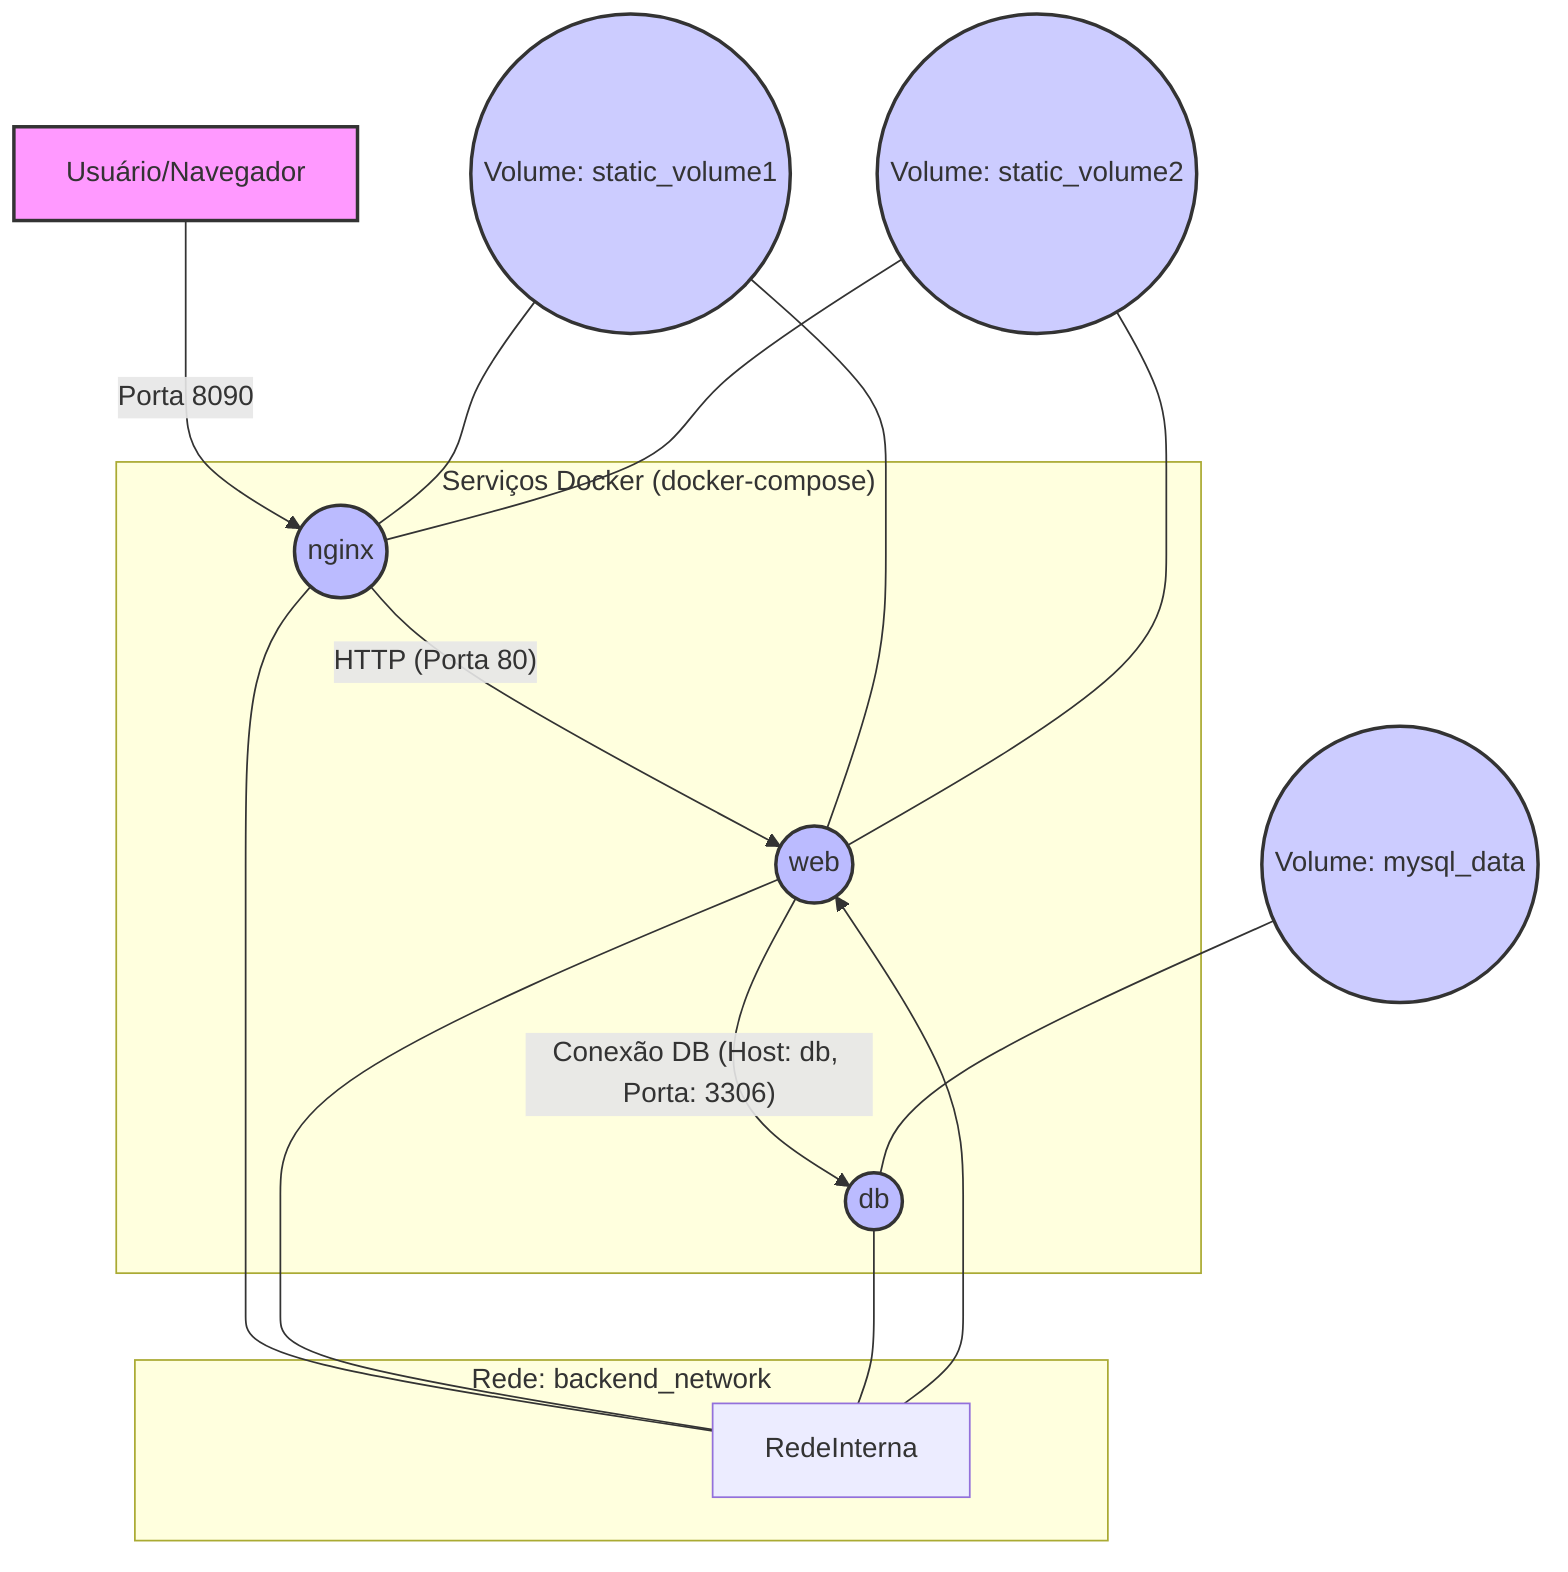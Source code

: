 graph TD
                A[Usuário/Navegador] -- Porta 8090 --> B((nginx));

                subgraph "Serviços Docker (docker-compose)"
                    B((nginx)) -- "HTTP (Porta 80)" --> C((web));
                    C((web)) -- "Conexão DB (Host: db, Porta: 3306)" --> D((db));
                end

                subgraph "Rede: backend_network"
                    B --- RedeInterna;
                    C --- RedeInterna;
                    D --- RedeInterna;
                end
                RedeInterna --> C;

                E((Volume: static_volume1)) --- B;
                E --- C;
                F((Volume: static_volume2)) --- B;
                F --- C;
                G((Volume: mysql_data)) --- D;

                style A fill:#f9f,stroke:#333,stroke-width:2px;
                style B fill:#bbf,stroke:#333,stroke-width:2px;
                style C fill:#bbf,stroke:#333,stroke-width:2px;
                style D fill:#bbf,stroke:#333,stroke-width:2px;
                style E fill:#ccf,stroke:#333,stroke-width:2px;
                style F fill:#ccf,stroke:#333,stroke-width:2px;
                style G fill:#ccf,stroke:#333,stroke-width:2px;